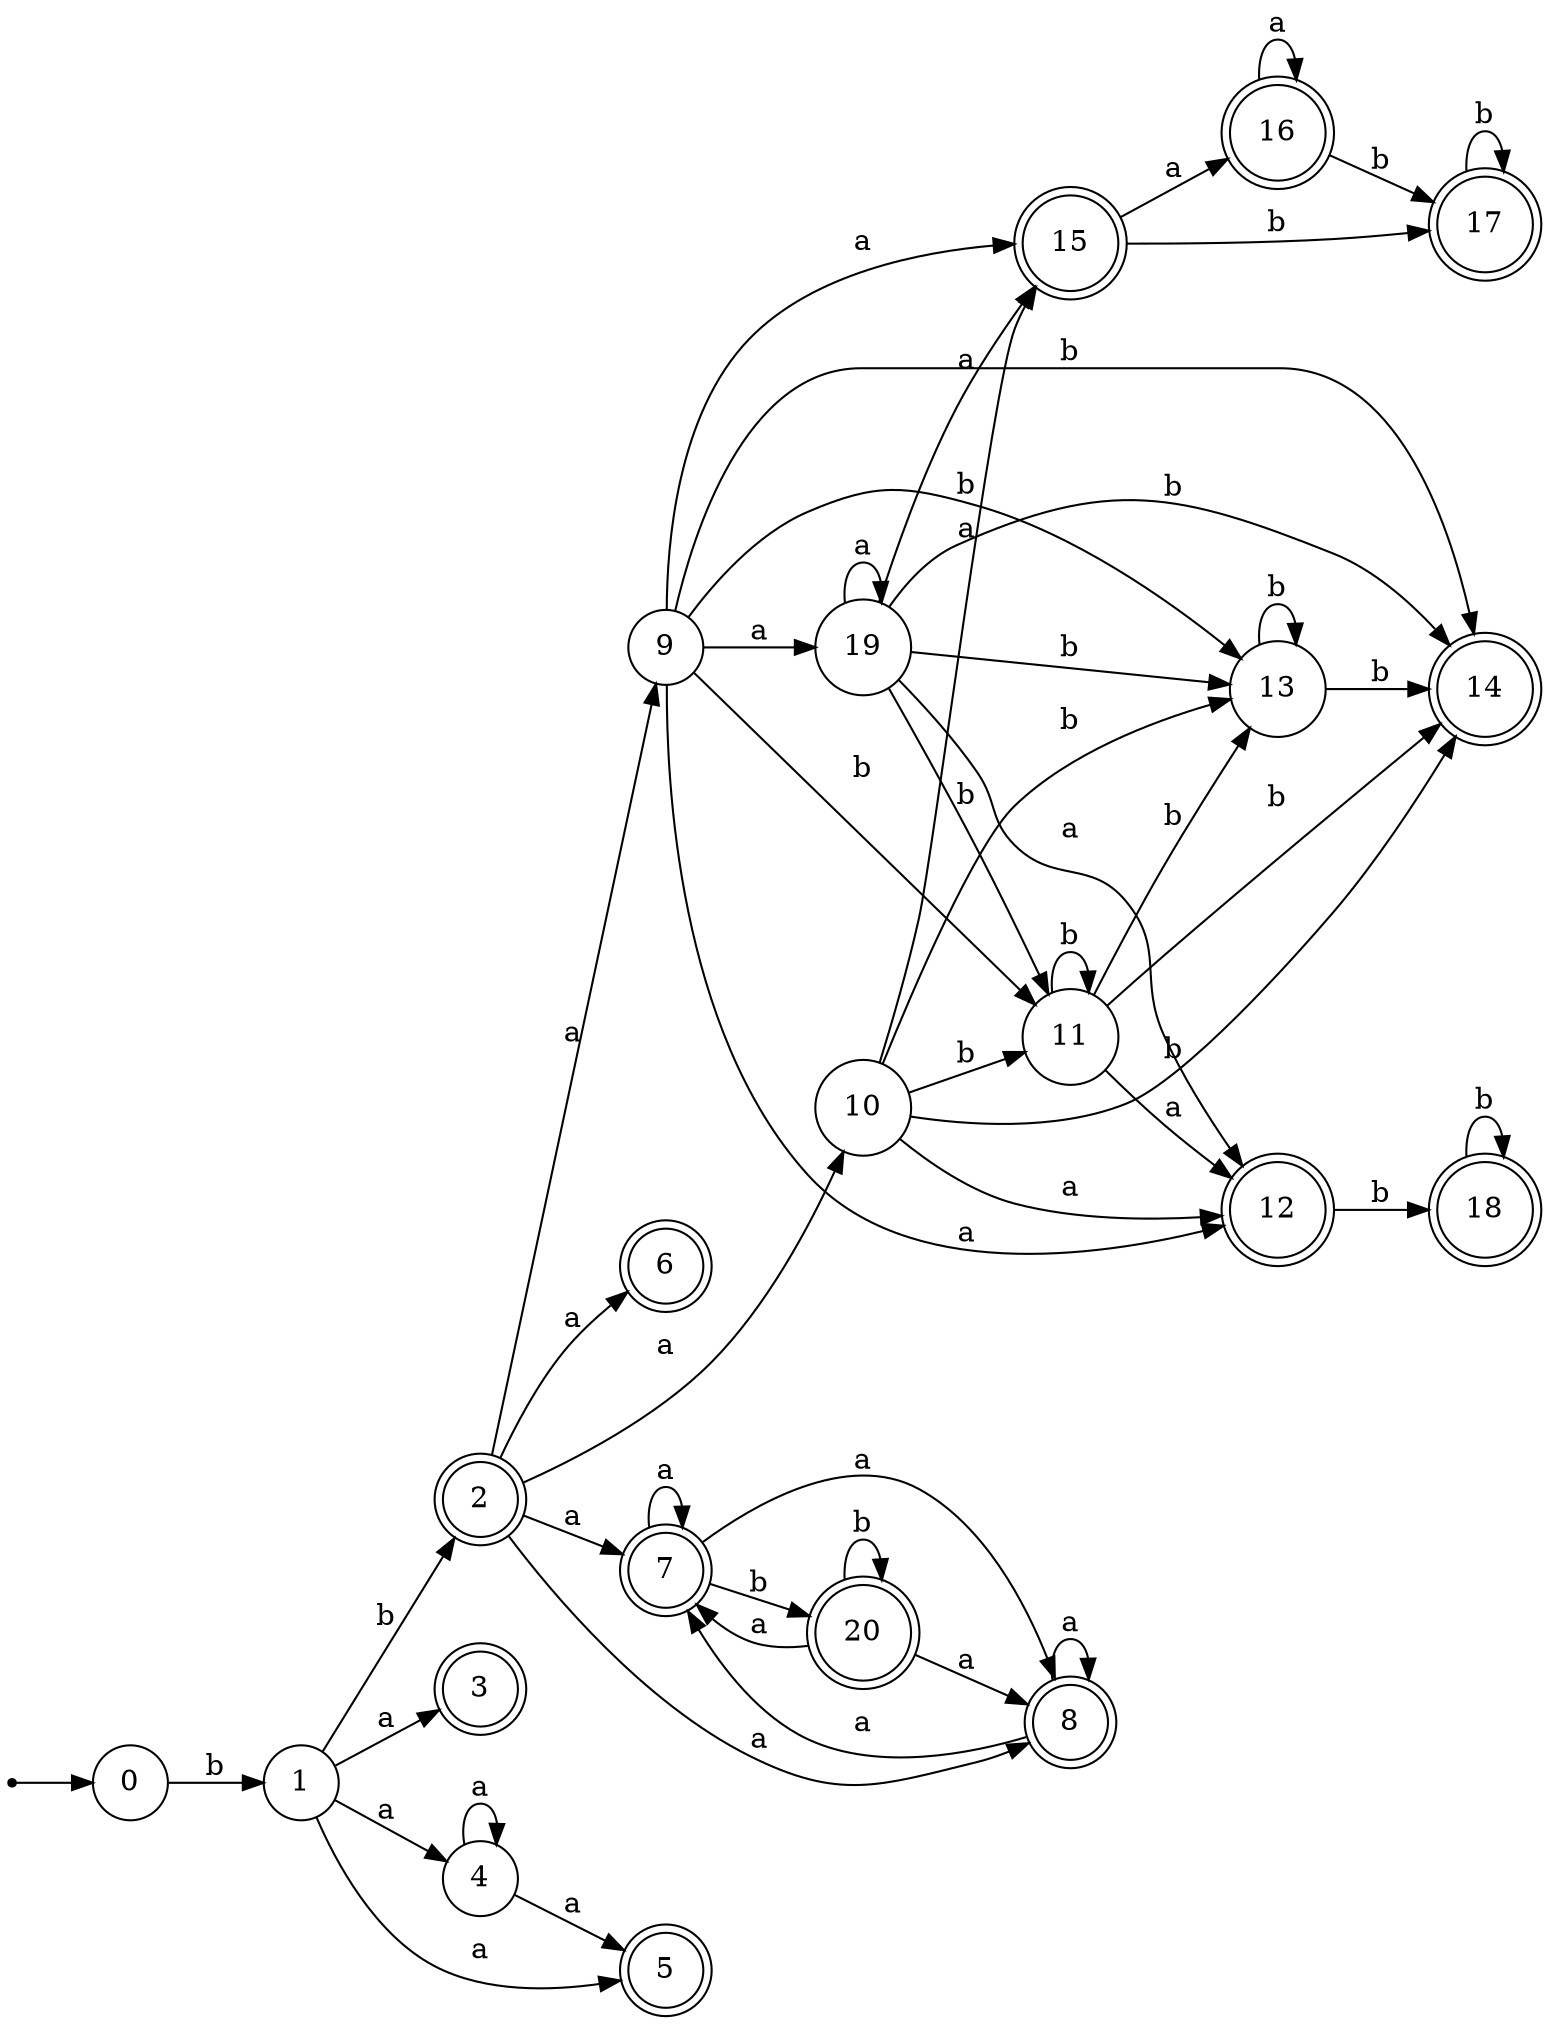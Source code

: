 digraph finite_state_machine {
rankdir=LR;
size="20,20";
node [shape = point]; "dummy0"
node [shape = circle]; "0";
"dummy0" -> "0";
node [shape = circle]; "1";
node [shape = doublecircle]; "2";node [shape = doublecircle]; "3";node [shape = circle]; "4";
node [shape = doublecircle]; "5";node [shape = doublecircle]; "6";node [shape = doublecircle]; "7";node [shape = doublecircle]; "8";node [shape = circle]; "9";
node [shape = circle]; "10";
node [shape = circle]; "11";
node [shape = doublecircle]; "12";node [shape = circle]; "13";
node [shape = doublecircle]; "14";node [shape = doublecircle]; "15";node [shape = doublecircle]; "16";node [shape = doublecircle]; "17";node [shape = doublecircle]; "18";node [shape = circle]; "19";
node [shape = doublecircle]; "20";"0" -> "1" [label = "b"];
 "1" -> "2" [label = "b"];
 "1" -> "3" [label = "a"];
 "1" -> "4" [label = "a"];
 "1" -> "5" [label = "a"];
 "4" -> "4" [label = "a"];
 "4" -> "5" [label = "a"];
 "2" -> "6" [label = "a"];
 "2" -> "7" [label = "a"];
 "2" -> "8" [label = "a"];
 "2" -> "9" [label = "a"];
 "2" -> "10" [label = "a"];
 "10" -> "11" [label = "b"];
 "10" -> "13" [label = "b"];
 "10" -> "14" [label = "b"];
 "10" -> "12" [label = "a"];
 "10" -> "15" [label = "a"];
 "15" -> "16" [label = "a"];
 "15" -> "17" [label = "b"];
 "17" -> "17" [label = "b"];
 "16" -> "16" [label = "a"];
 "16" -> "17" [label = "b"];
 "13" -> "13" [label = "b"];
 "13" -> "14" [label = "b"];
 "12" -> "18" [label = "b"];
 "18" -> "18" [label = "b"];
 "11" -> "11" [label = "b"];
 "11" -> "13" [label = "b"];
 "11" -> "14" [label = "b"];
 "11" -> "12" [label = "a"];
 "9" -> "19" [label = "a"];
 "9" -> "12" [label = "a"];
 "9" -> "15" [label = "a"];
 "9" -> "11" [label = "b"];
 "9" -> "13" [label = "b"];
 "9" -> "14" [label = "b"];
 "19" -> "19" [label = "a"];
 "19" -> "12" [label = "a"];
 "19" -> "15" [label = "a"];
 "19" -> "11" [label = "b"];
 "19" -> "13" [label = "b"];
 "19" -> "14" [label = "b"];
 "8" -> "8" [label = "a"];
 "8" -> "7" [label = "a"];
 "7" -> "8" [label = "a"];
 "7" -> "7" [label = "a"];
 "7" -> "20" [label = "b"];
 "20" -> "20" [label = "b"];
 "20" -> "8" [label = "a"];
 "20" -> "7" [label = "a"];
 }
